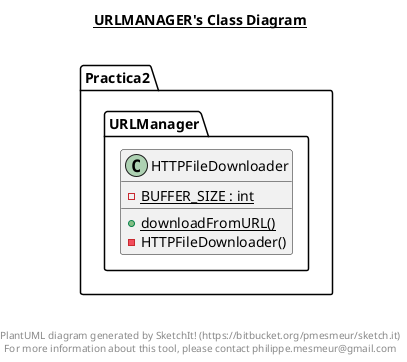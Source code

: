 @startuml

title __URLMANAGER's Class Diagram__\n

  namespace Practica2 {
    namespace URLManager {
      class Practica2.URLManager.HTTPFileDownloader {
          {static} - BUFFER_SIZE : int
          {static} + downloadFromURL()
          - HTTPFileDownloader()
      }
    }
  }
  



right footer


PlantUML diagram generated by SketchIt! (https://bitbucket.org/pmesmeur/sketch.it)
For more information about this tool, please contact philippe.mesmeur@gmail.com
endfooter

@enduml
